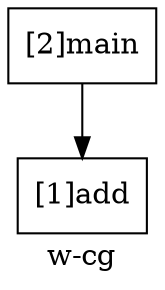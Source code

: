 digraph "w-cg"{
	label="w-cg";


	// Define the nodes
	N1 [shape=rectangle, color=black,label="[1]add"];
	N2 [shape=rectangle, color=black,label="[2]main"];


	// Define the edges
	N2 -> N1[color=black,label=""];
}
